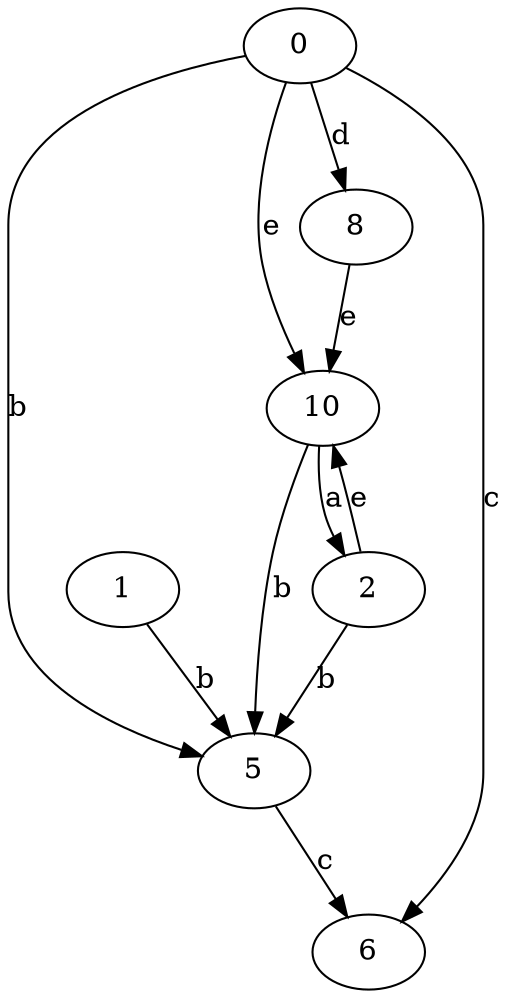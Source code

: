 strict digraph  {
1;
2;
0;
5;
6;
8;
10;
1 -> 5  [label=b];
2 -> 5  [label=b];
2 -> 10  [label=e];
0 -> 5  [label=b];
0 -> 6  [label=c];
0 -> 8  [label=d];
0 -> 10  [label=e];
5 -> 6  [label=c];
8 -> 10  [label=e];
10 -> 2  [label=a];
10 -> 5  [label=b];
}
